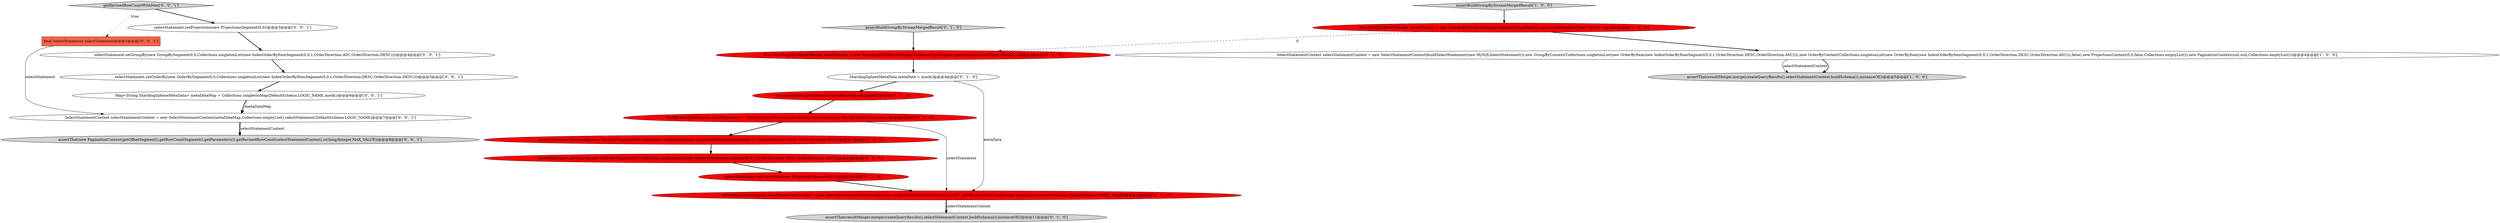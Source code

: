 digraph {
19 [style = filled, label = "Map<String,ShardingSphereMetaData> metaDataMap = Collections.singletonMap(DefaultSchema.LOGIC_NAME,mock())@@@6@@@['0', '0', '1']", fillcolor = white, shape = ellipse image = "AAA0AAABBB3BBB"];
6 [style = filled, label = "selectStatement.setGroupBy(new GroupBySegment(0,0,Collections.singletonList(new IndexOrderByItemSegment(0,0,1,OrderDirection.DESC,OrderDirection.ASC))))@@@7@@@['0', '1', '0']", fillcolor = red, shape = ellipse image = "AAA1AAABBB2BBB"];
11 [style = filled, label = "ShardingSphereMetaData metaData = mock()@@@4@@@['0', '1', '0']", fillcolor = white, shape = ellipse image = "AAA0AAABBB2BBB"];
20 [style = filled, label = "selectStatement.setGroupBy(new GroupBySegment(0,0,Collections.singletonList(new IndexOrderByItemSegment(0,0,1,OrderDirection.ASC,OrderDirection.DESC))))@@@4@@@['0', '0', '1']", fillcolor = white, shape = ellipse image = "AAA0AAABBB3BBB"];
13 [style = filled, label = "assertBuildGroupByStreamMergedResult['0', '1', '0']", fillcolor = lightgray, shape = diamond image = "AAA0AAABBB2BBB"];
12 [style = filled, label = "when(metaData.getSchema()).thenReturn(mock())@@@5@@@['0', '1', '0']", fillcolor = red, shape = ellipse image = "AAA1AAABBB2BBB"];
14 [style = filled, label = "selectStatement.setOrderBy(new OrderBySegment(0,0,Collections.singletonList(new IndexOrderByItemSegment(0,0,1,OrderDirection.DESC,OrderDirection.DESC))))@@@5@@@['0', '0', '1']", fillcolor = white, shape = ellipse image = "AAA0AAABBB3BBB"];
3 [style = filled, label = "ShardingDQLResultMerger resultMerger = new ShardingDQLResultMerger(DatabaseTypeRegistry.getActualDatabaseType(\"MySQL\"))@@@3@@@['1', '0', '0']", fillcolor = red, shape = ellipse image = "AAA1AAABBB1BBB"];
9 [style = filled, label = "SelectStatementContext selectStatementContext = new SelectStatementContext(Collections.singletonMap(DefaultSchema.LOGIC_NAME,metaData),Collections.emptyList(),selectStatement,DefaultSchema.LOGIC_NAME)@@@10@@@['0', '1', '0']", fillcolor = red, shape = ellipse image = "AAA1AAABBB2BBB"];
7 [style = filled, label = "selectStatement.setProjections(new ProjectionsSegment(0,0))@@@9@@@['0', '1', '0']", fillcolor = red, shape = ellipse image = "AAA1AAABBB2BBB"];
0 [style = filled, label = "assertThat(resultMerger.merge(createQueryResults(),selectStatementContext,buildSchema()),instanceOf())@@@5@@@['1', '0', '0']", fillcolor = lightgray, shape = ellipse image = "AAA0AAABBB1BBB"];
16 [style = filled, label = "SelectStatementContext selectStatementContext = new SelectStatementContext(metaDataMap,Collections.emptyList(),selectStatement,DefaultSchema.LOGIC_NAME)@@@7@@@['0', '0', '1']", fillcolor = white, shape = ellipse image = "AAA0AAABBB3BBB"];
5 [style = filled, label = "final ShardingDQLResultMerger resultMerger = new ShardingDQLResultMerger(DatabaseTypeRegistry.getActualDatabaseType(\"MySQL\"))@@@3@@@['0', '1', '0']", fillcolor = red, shape = ellipse image = "AAA1AAABBB2BBB"];
1 [style = filled, label = "assertBuildGroupByStreamMergedResult['1', '0', '0']", fillcolor = lightgray, shape = diamond image = "AAA0AAABBB1BBB"];
8 [style = filled, label = "assertThat(resultMerger.merge(createQueryResults(),selectStatementContext,buildSchema()),instanceOf())@@@11@@@['0', '1', '0']", fillcolor = lightgray, shape = ellipse image = "AAA0AAABBB2BBB"];
17 [style = filled, label = "assertThat(new PaginationContext(getOffsetSegment(),getRowCountSegment(),getParameters()).getRevisedRowCount(selectStatementContext),is((long)Integer.MAX_VALUE))@@@8@@@['0', '0', '1']", fillcolor = lightgray, shape = ellipse image = "AAA0AAABBB3BBB"];
10 [style = filled, label = "selectStatement.setOrderBy(new OrderBySegment(0,0,Collections.singletonList(new IndexOrderByItemSegment(0,0,1,OrderDirection.DESC,OrderDirection.ASC))))@@@8@@@['0', '1', '0']", fillcolor = red, shape = ellipse image = "AAA1AAABBB2BBB"];
18 [style = filled, label = "final SelectStatement selectStatement@@@2@@@['0', '0', '1']", fillcolor = tomato, shape = box image = "AAA0AAABBB3BBB"];
15 [style = filled, label = "selectStatement.setProjections(new ProjectionsSegment(0,0))@@@3@@@['0', '0', '1']", fillcolor = white, shape = ellipse image = "AAA0AAABBB3BBB"];
21 [style = filled, label = "getRevisedRowCountWithMax['0', '0', '1']", fillcolor = lightgray, shape = diamond image = "AAA0AAABBB3BBB"];
4 [style = filled, label = "MySQLSelectStatement selectStatement = (MySQLSelectStatement)buildSelectStatement(new MySQLSelectStatement())@@@6@@@['0', '1', '0']", fillcolor = red, shape = ellipse image = "AAA1AAABBB2BBB"];
2 [style = filled, label = "SelectStatementContext selectStatementContext = new SelectStatementContext(buildSelectStatement(new MySQLSelectStatement()),new GroupByContext(Collections.singletonList(new OrderByItem(new IndexOrderByItemSegment(0,0,1,OrderDirection.DESC,OrderDirection.ASC)))),new OrderByContext(Collections.singletonList(new OrderByItem(new IndexOrderByItemSegment(0,0,1,OrderDirection.DESC,OrderDirection.ASC))),false),new ProjectionsContext(0,0,false,Collections.emptyList()),new PaginationContext(null,null,Collections.emptyList()))@@@4@@@['1', '0', '0']", fillcolor = white, shape = ellipse image = "AAA0AAABBB1BBB"];
3->5 [style = dashed, label="0"];
18->16 [style = solid, label="selectStatement"];
4->6 [style = bold, label=""];
21->18 [style = dotted, label="true"];
21->15 [style = bold, label=""];
2->0 [style = solid, label="selectStatementContext"];
1->3 [style = bold, label=""];
14->19 [style = bold, label=""];
4->9 [style = solid, label="selectStatement"];
11->12 [style = bold, label=""];
20->14 [style = bold, label=""];
16->17 [style = bold, label=""];
9->8 [style = bold, label=""];
11->9 [style = solid, label="metaData"];
10->7 [style = bold, label=""];
19->16 [style = bold, label=""];
7->9 [style = bold, label=""];
16->17 [style = solid, label="selectStatementContext"];
2->0 [style = bold, label=""];
19->16 [style = solid, label="metaDataMap"];
3->2 [style = bold, label=""];
12->4 [style = bold, label=""];
15->20 [style = bold, label=""];
6->10 [style = bold, label=""];
9->8 [style = solid, label="selectStatementContext"];
13->5 [style = bold, label=""];
5->11 [style = bold, label=""];
}
